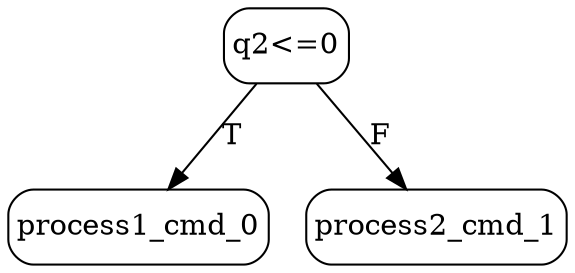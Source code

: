 // decision tree
digraph {
	1 [label=process1_cmd_0 margin="0.05,0.05" shape=box style=rounded]
	2 [label=process2_cmd_1 margin="0.05,0.05" shape=box style=rounded]
	0 [label="q2<=0" margin="0.05,0.05" shape=box style=rounded]
	0 -> 1 [label=T]
	0 -> 2 [label=F]
}
